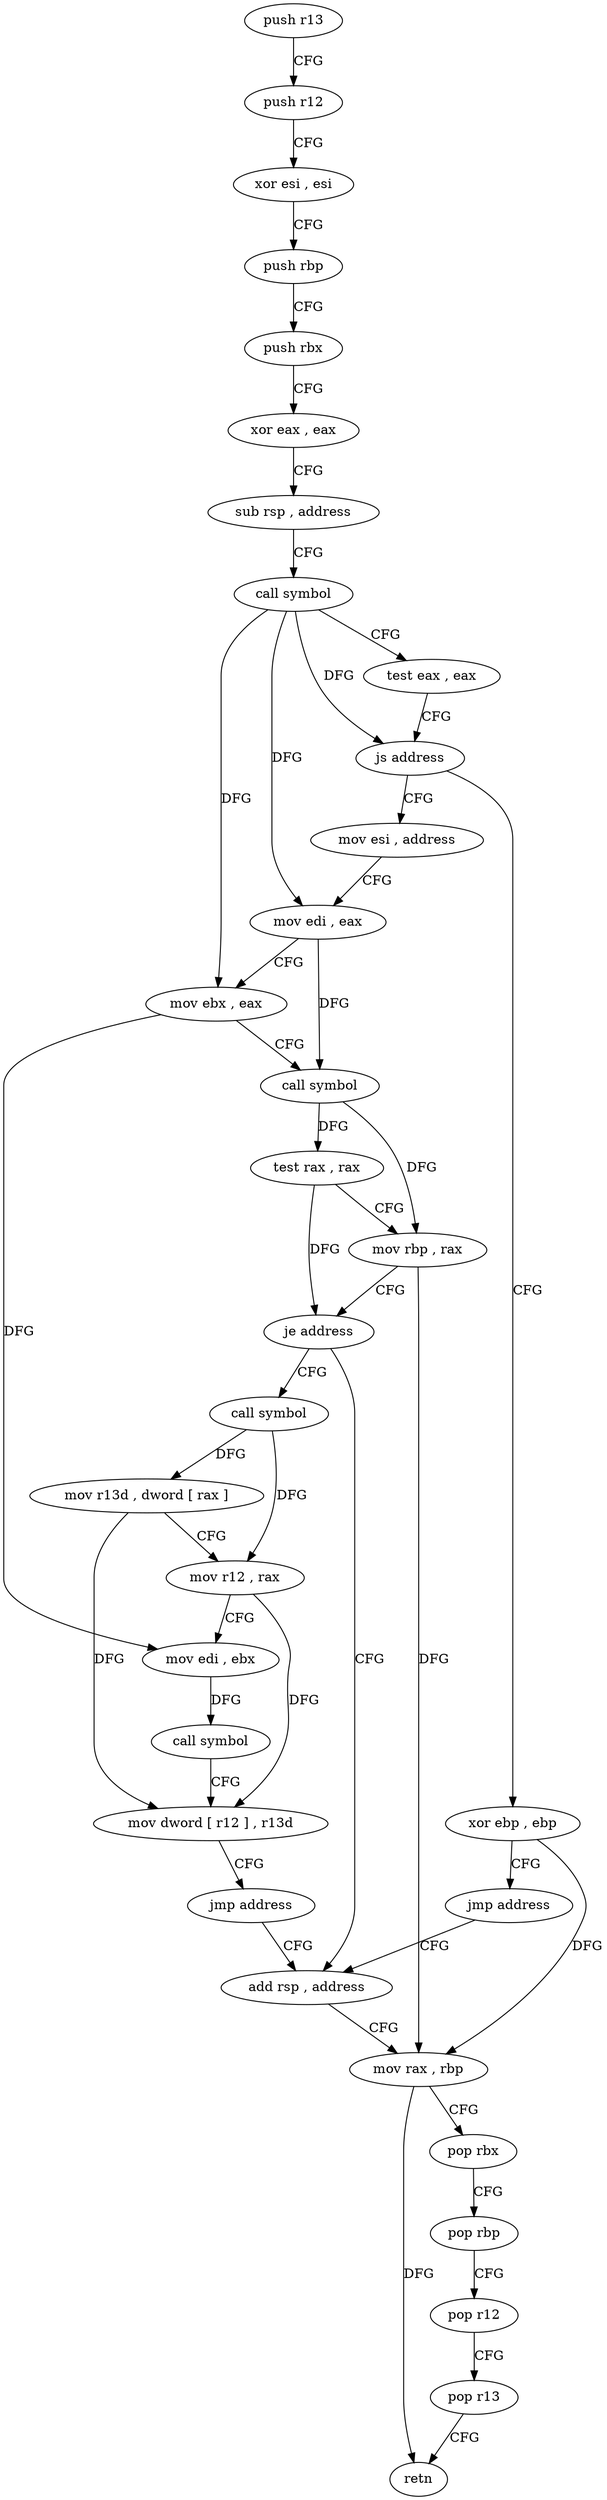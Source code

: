 digraph "func" {
"4208960" [label = "push r13" ]
"4208962" [label = "push r12" ]
"4208964" [label = "xor esi , esi" ]
"4208966" [label = "push rbp" ]
"4208967" [label = "push rbx" ]
"4208968" [label = "xor eax , eax" ]
"4208970" [label = "sub rsp , address" ]
"4208974" [label = "call symbol" ]
"4208979" [label = "test eax , eax" ]
"4208981" [label = "js address" ]
"4209024" [label = "xor ebp , ebp" ]
"4208983" [label = "mov esi , address" ]
"4209026" [label = "jmp address" ]
"4209005" [label = "add rsp , address" ]
"4208988" [label = "mov edi , eax" ]
"4208990" [label = "mov ebx , eax" ]
"4208992" [label = "call symbol" ]
"4208997" [label = "test rax , rax" ]
"4209000" [label = "mov rbp , rax" ]
"4209003" [label = "je address" ]
"4209028" [label = "call symbol" ]
"4209009" [label = "mov rax , rbp" ]
"4209012" [label = "pop rbx" ]
"4209013" [label = "pop rbp" ]
"4209014" [label = "pop r12" ]
"4209016" [label = "pop r13" ]
"4209018" [label = "retn" ]
"4209033" [label = "mov r13d , dword [ rax ]" ]
"4209036" [label = "mov r12 , rax" ]
"4209039" [label = "mov edi , ebx" ]
"4209041" [label = "call symbol" ]
"4209046" [label = "mov dword [ r12 ] , r13d" ]
"4209050" [label = "jmp address" ]
"4208960" -> "4208962" [ label = "CFG" ]
"4208962" -> "4208964" [ label = "CFG" ]
"4208964" -> "4208966" [ label = "CFG" ]
"4208966" -> "4208967" [ label = "CFG" ]
"4208967" -> "4208968" [ label = "CFG" ]
"4208968" -> "4208970" [ label = "CFG" ]
"4208970" -> "4208974" [ label = "CFG" ]
"4208974" -> "4208979" [ label = "CFG" ]
"4208974" -> "4208981" [ label = "DFG" ]
"4208974" -> "4208988" [ label = "DFG" ]
"4208974" -> "4208990" [ label = "DFG" ]
"4208979" -> "4208981" [ label = "CFG" ]
"4208981" -> "4209024" [ label = "CFG" ]
"4208981" -> "4208983" [ label = "CFG" ]
"4209024" -> "4209026" [ label = "CFG" ]
"4209024" -> "4209009" [ label = "DFG" ]
"4208983" -> "4208988" [ label = "CFG" ]
"4209026" -> "4209005" [ label = "CFG" ]
"4209005" -> "4209009" [ label = "CFG" ]
"4208988" -> "4208990" [ label = "CFG" ]
"4208988" -> "4208992" [ label = "DFG" ]
"4208990" -> "4208992" [ label = "CFG" ]
"4208990" -> "4209039" [ label = "DFG" ]
"4208992" -> "4208997" [ label = "DFG" ]
"4208992" -> "4209000" [ label = "DFG" ]
"4208997" -> "4209000" [ label = "CFG" ]
"4208997" -> "4209003" [ label = "DFG" ]
"4209000" -> "4209003" [ label = "CFG" ]
"4209000" -> "4209009" [ label = "DFG" ]
"4209003" -> "4209028" [ label = "CFG" ]
"4209003" -> "4209005" [ label = "CFG" ]
"4209028" -> "4209033" [ label = "DFG" ]
"4209028" -> "4209036" [ label = "DFG" ]
"4209009" -> "4209012" [ label = "CFG" ]
"4209009" -> "4209018" [ label = "DFG" ]
"4209012" -> "4209013" [ label = "CFG" ]
"4209013" -> "4209014" [ label = "CFG" ]
"4209014" -> "4209016" [ label = "CFG" ]
"4209016" -> "4209018" [ label = "CFG" ]
"4209033" -> "4209036" [ label = "CFG" ]
"4209033" -> "4209046" [ label = "DFG" ]
"4209036" -> "4209039" [ label = "CFG" ]
"4209036" -> "4209046" [ label = "DFG" ]
"4209039" -> "4209041" [ label = "DFG" ]
"4209041" -> "4209046" [ label = "CFG" ]
"4209046" -> "4209050" [ label = "CFG" ]
"4209050" -> "4209005" [ label = "CFG" ]
}
